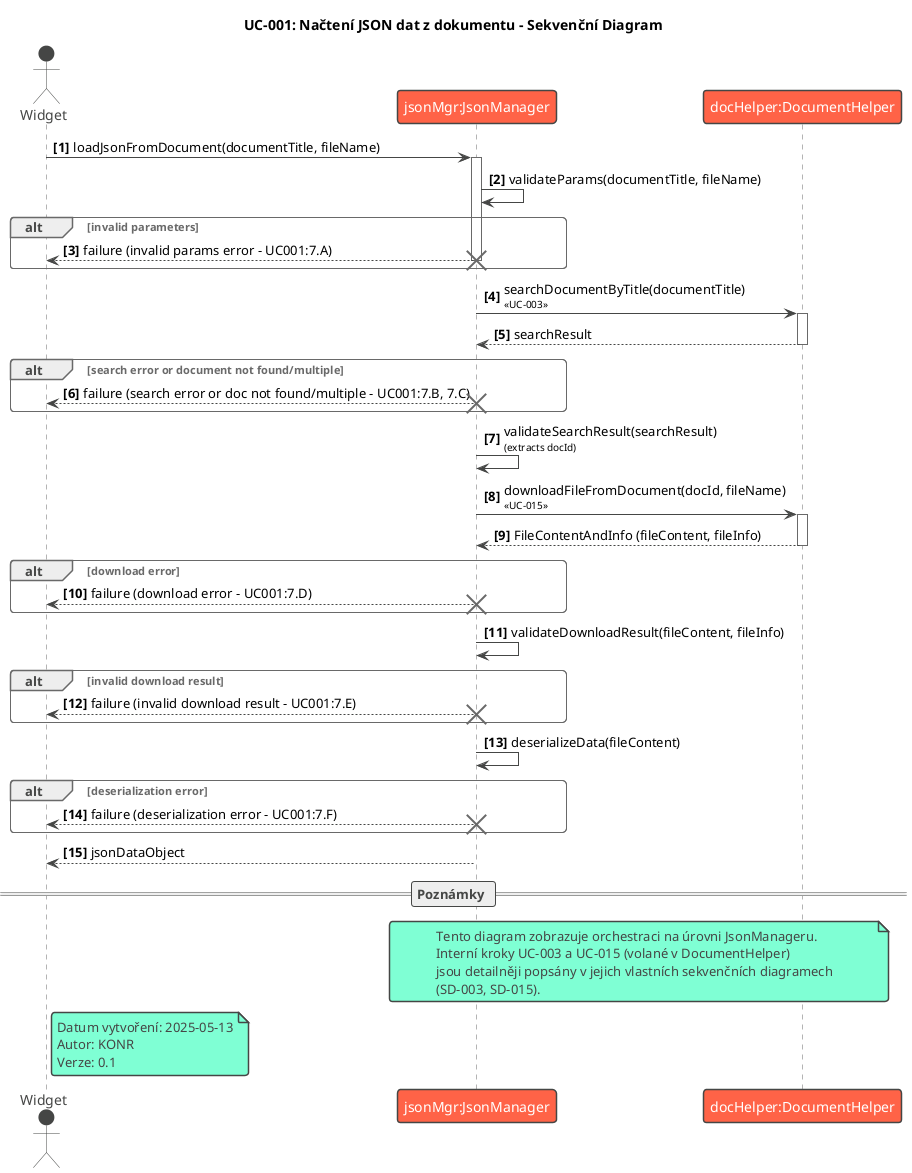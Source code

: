 @startuml SD-001_Load_JSON_Data
!theme vibrant
title UC-001: Načtení JSON dat z dokumentu - Sekvenční Diagram

actor "Widget" as Widget
participant "jsonMgr:JsonManager" as JsonManager
participant "docHelper:DocumentHelper" as DocumentHelper

autonumber "<b>[0]"

Widget -> JsonManager : loadJsonFromDocument(documentTitle, fileName)
activate JsonManager

JsonManager -> JsonManager : validateParams(documentTitle, fileName)
alt invalid parameters
    JsonManager --> Widget : failure (invalid params error - UC001:7.A)
    destroy JsonManager
end

JsonManager -> DocumentHelper : searchDocumentByTitle(documentTitle)\n<size:10><< UC-003 >></size>
activate DocumentHelper
DocumentHelper --> JsonManager : searchResult
deactivate DocumentHelper

alt search error or document not found/multiple
    JsonManager --> Widget : failure (search error or doc not found/multiple - UC001:7.B, 7.C)
    destroy JsonManager
end

JsonManager -> JsonManager : validateSearchResult(searchResult)\n<size:10>(extracts docId)</size>
' Assume validation passes for main flow

JsonManager -> DocumentHelper : downloadFileFromDocument(docId, fileName)\n<size:10><< UC-015 >></size>
activate DocumentHelper
DocumentHelper --> JsonManager : FileContentAndInfo (fileContent, fileInfo)
deactivate DocumentHelper

alt download error
    JsonManager --> Widget : failure (download error - UC001:7.D)
    destroy JsonManager
end

JsonManager -> JsonManager : validateDownloadResult(fileContent, fileInfo)
alt invalid download result
    JsonManager --> Widget : failure (invalid download result - UC001:7.E)
    destroy JsonManager
end

JsonManager -> JsonManager : deserializeData(fileContent)
alt deserialization error
    JsonManager --> Widget : failure (deserialization error - UC001:7.F)
    destroy JsonManager
end

JsonManager --> Widget : jsonDataObject
deactivate JsonManager

== Poznámky ==
note over JsonManager, DocumentHelper
  Tento diagram zobrazuje orchestraci na úrovni JsonManageru.
  Interní kroky UC-003 a UC-015 (volané v DocumentHelper)
  jsou detailněji popsány v jejich vlastních sekvenčních diagramech
  (SD-003, SD-015).
end note

note right of Widget
  Datum vytvoření: 2025-05-13
  Autor: KONR
  Verze: 0.1
end note

@enduml